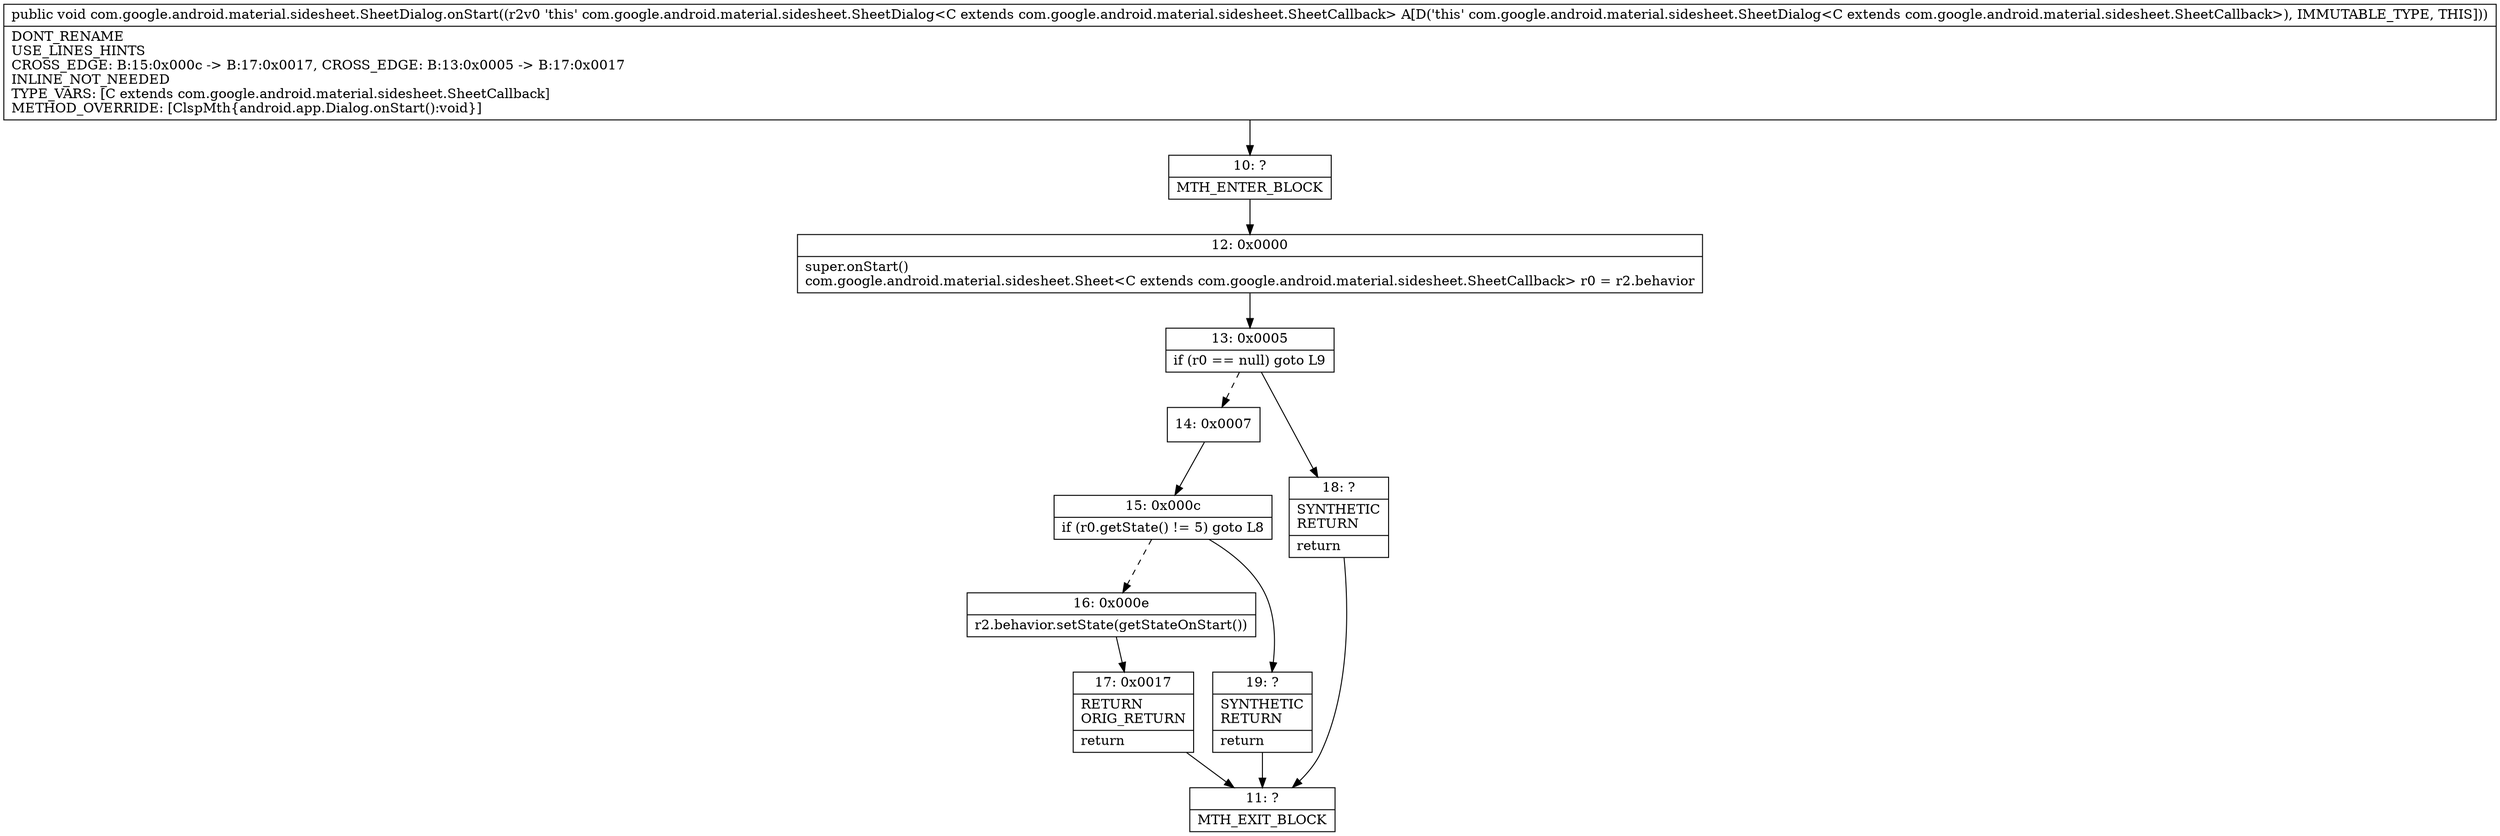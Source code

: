 digraph "CFG forcom.google.android.material.sidesheet.SheetDialog.onStart()V" {
Node_10 [shape=record,label="{10\:\ ?|MTH_ENTER_BLOCK\l}"];
Node_12 [shape=record,label="{12\:\ 0x0000|super.onStart()\lcom.google.android.material.sidesheet.Sheet\<C extends com.google.android.material.sidesheet.SheetCallback\> r0 = r2.behavior\l}"];
Node_13 [shape=record,label="{13\:\ 0x0005|if (r0 == null) goto L9\l}"];
Node_14 [shape=record,label="{14\:\ 0x0007}"];
Node_15 [shape=record,label="{15\:\ 0x000c|if (r0.getState() != 5) goto L8\l}"];
Node_16 [shape=record,label="{16\:\ 0x000e|r2.behavior.setState(getStateOnStart())\l}"];
Node_17 [shape=record,label="{17\:\ 0x0017|RETURN\lORIG_RETURN\l|return\l}"];
Node_11 [shape=record,label="{11\:\ ?|MTH_EXIT_BLOCK\l}"];
Node_19 [shape=record,label="{19\:\ ?|SYNTHETIC\lRETURN\l|return\l}"];
Node_18 [shape=record,label="{18\:\ ?|SYNTHETIC\lRETURN\l|return\l}"];
MethodNode[shape=record,label="{public void com.google.android.material.sidesheet.SheetDialog.onStart((r2v0 'this' com.google.android.material.sidesheet.SheetDialog\<C extends com.google.android.material.sidesheet.SheetCallback\> A[D('this' com.google.android.material.sidesheet.SheetDialog\<C extends com.google.android.material.sidesheet.SheetCallback\>), IMMUTABLE_TYPE, THIS]))  | DONT_RENAME\lUSE_LINES_HINTS\lCROSS_EDGE: B:15:0x000c \-\> B:17:0x0017, CROSS_EDGE: B:13:0x0005 \-\> B:17:0x0017\lINLINE_NOT_NEEDED\lTYPE_VARS: [C extends com.google.android.material.sidesheet.SheetCallback]\lMETHOD_OVERRIDE: [ClspMth\{android.app.Dialog.onStart():void\}]\l}"];
MethodNode -> Node_10;Node_10 -> Node_12;
Node_12 -> Node_13;
Node_13 -> Node_14[style=dashed];
Node_13 -> Node_18;
Node_14 -> Node_15;
Node_15 -> Node_16[style=dashed];
Node_15 -> Node_19;
Node_16 -> Node_17;
Node_17 -> Node_11;
Node_19 -> Node_11;
Node_18 -> Node_11;
}

